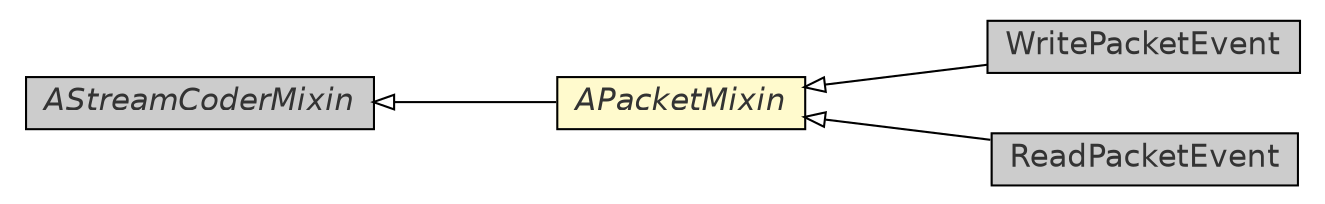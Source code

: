 #!/usr/local/bin/dot
#
# Class diagram 
# Generated by UmlGraph version 4.8 (http://www.spinellis.gr/sw/umlgraph)
#

digraph G {
	edge [fontname="Helvetica",fontsize=10,labelfontname="Helvetica",labelfontsize=10];
	node [fontname="Helvetica",fontsize=10,shape=plaintext];
	rankdir=LR;
	ranksep=1;
	// com.xuggle.mediatool.event.AStreamCoderMixin
	c23328 [label=<<table border="0" cellborder="1" cellspacing="0" cellpadding="2" port="p" bgcolor="grey80" href="./AStreamCoderMixin.html">
		<tr><td><table border="0" cellspacing="0" cellpadding="1">
			<tr><td><font face="Helvetica-Oblique"> AStreamCoderMixin </font></td></tr>
		</table></td></tr>
		</table>>, fontname="Helvetica", fontcolor="grey20", fontsize=15.0];
	// com.xuggle.mediatool.event.WritePacketEvent
	c23332 [label=<<table border="0" cellborder="1" cellspacing="0" cellpadding="2" port="p" bgcolor="grey80" href="./WritePacketEvent.html">
		<tr><td><table border="0" cellspacing="0" cellpadding="1">
			<tr><td> WritePacketEvent </td></tr>
		</table></td></tr>
		</table>>, fontname="Helvetica", fontcolor="grey20", fontsize=15.0];
	// com.xuggle.mediatool.event.APacketMixin
	c23348 [label=<<table border="0" cellborder="1" cellspacing="0" cellpadding="2" port="p" bgcolor="lemonChiffon" href="./APacketMixin.html">
		<tr><td><table border="0" cellspacing="0" cellpadding="1">
			<tr><td><font face="Helvetica-Oblique"> APacketMixin </font></td></tr>
		</table></td></tr>
		</table>>, fontname="Helvetica", fontcolor="grey20", fontsize=15.0];
	// com.xuggle.mediatool.event.ReadPacketEvent
	c23349 [label=<<table border="0" cellborder="1" cellspacing="0" cellpadding="2" port="p" bgcolor="grey80" href="./ReadPacketEvent.html">
		<tr><td><table border="0" cellspacing="0" cellpadding="1">
			<tr><td> ReadPacketEvent </td></tr>
		</table></td></tr>
		</table>>, fontname="Helvetica", fontcolor="grey20", fontsize=15.0];
	//com.xuggle.mediatool.event.WritePacketEvent extends com.xuggle.mediatool.event.APacketMixin
	c23348:p -> c23332:p [dir=back,arrowtail=empty];
	//com.xuggle.mediatool.event.APacketMixin extends com.xuggle.mediatool.event.AStreamCoderMixin
	c23328:p -> c23348:p [dir=back,arrowtail=empty];
	//com.xuggle.mediatool.event.ReadPacketEvent extends com.xuggle.mediatool.event.APacketMixin
	c23348:p -> c23349:p [dir=back,arrowtail=empty];
}


